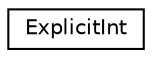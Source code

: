 digraph "Graphical Class Hierarchy"
{
  edge [fontname="Helvetica",fontsize="10",labelfontname="Helvetica",labelfontsize="10"];
  node [fontname="Helvetica",fontsize="10",shape=record];
  rankdir="LR";
  Node0 [label="ExplicitInt",height=0.2,width=0.4,color="black", fillcolor="white", style="filled",URL="$struct_explicit_int.html"];
}

